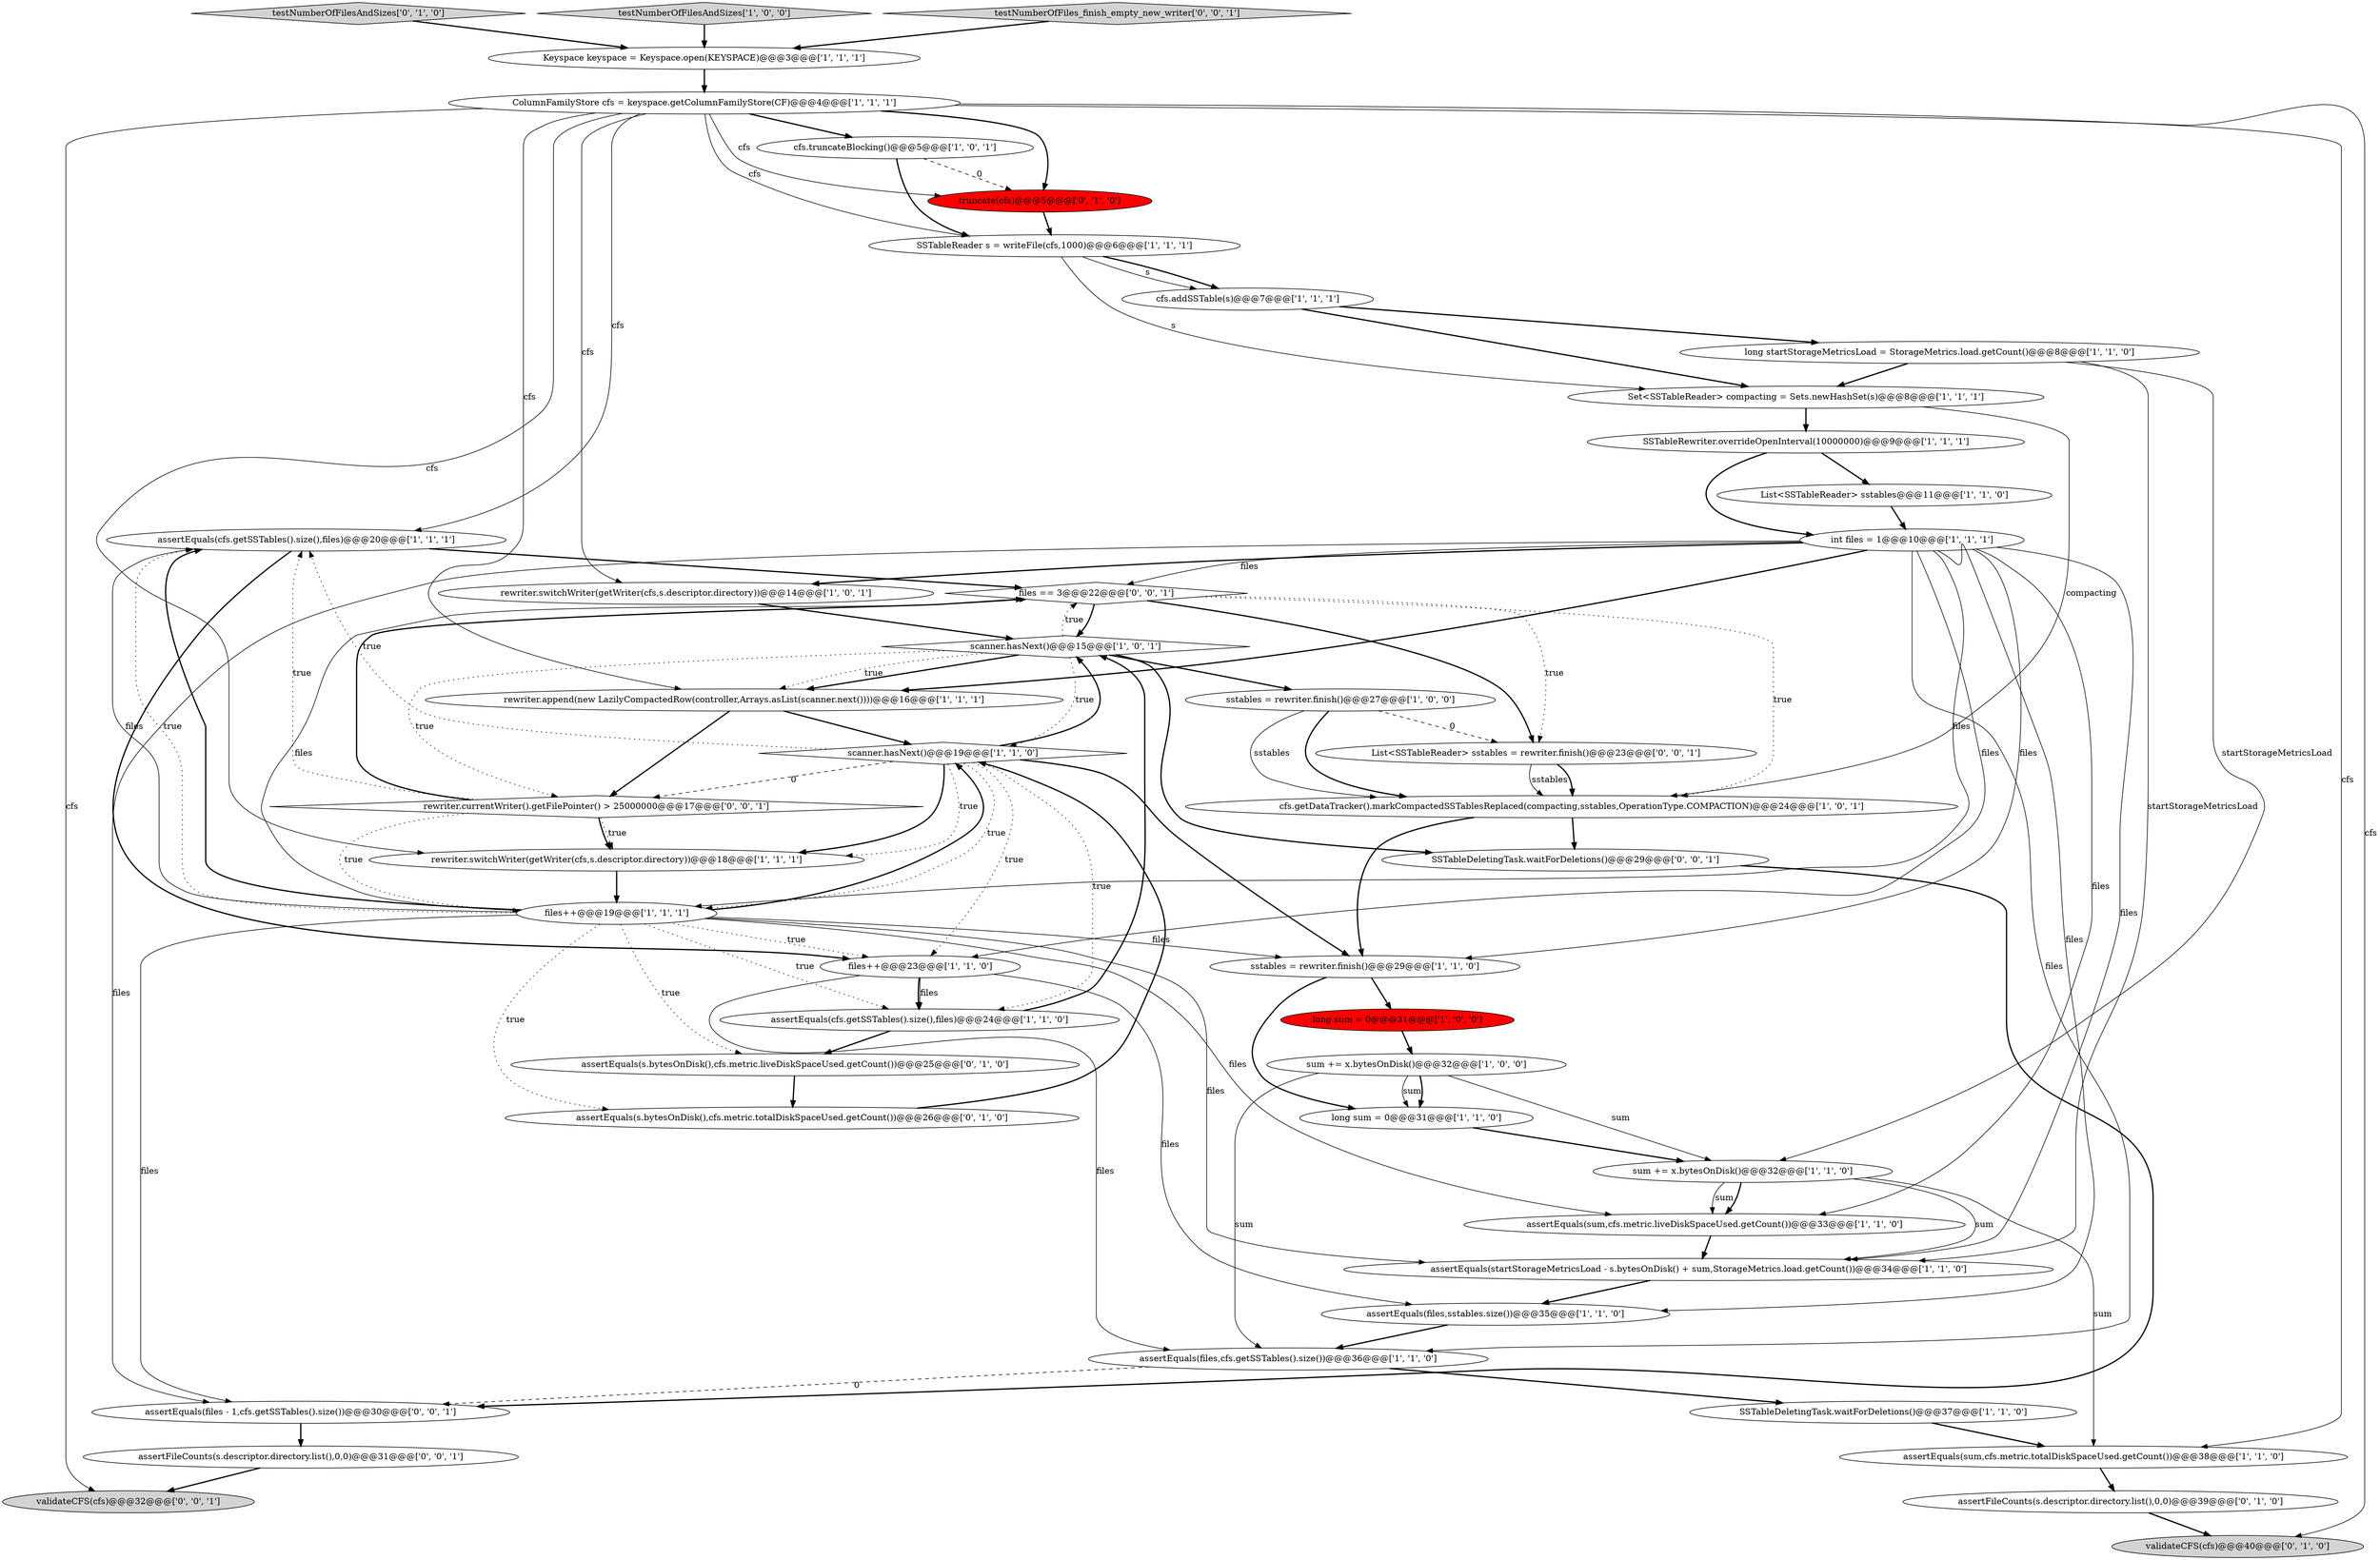digraph {
10 [style = filled, label = "ColumnFamilyStore cfs = keyspace.getColumnFamilyStore(CF)@@@4@@@['1', '1', '1']", fillcolor = white, shape = ellipse image = "AAA0AAABBB1BBB"];
24 [style = filled, label = "sstables = rewriter.finish()@@@27@@@['1', '0', '0']", fillcolor = white, shape = ellipse image = "AAA0AAABBB1BBB"];
20 [style = filled, label = "Keyspace keyspace = Keyspace.open(KEYSPACE)@@@3@@@['1', '1', '1']", fillcolor = white, shape = ellipse image = "AAA0AAABBB1BBB"];
17 [style = filled, label = "scanner.hasNext()@@@19@@@['1', '1', '0']", fillcolor = white, shape = diamond image = "AAA0AAABBB1BBB"];
35 [style = filled, label = "assertEquals(s.bytesOnDisk(),cfs.metric.totalDiskSpaceUsed.getCount())@@@26@@@['0', '1', '0']", fillcolor = white, shape = ellipse image = "AAA0AAABBB2BBB"];
44 [style = filled, label = "validateCFS(cfs)@@@32@@@['0', '0', '1']", fillcolor = lightgray, shape = ellipse image = "AAA0AAABBB3BBB"];
45 [style = filled, label = "assertEquals(files - 1,cfs.getSSTables().size())@@@30@@@['0', '0', '1']", fillcolor = white, shape = ellipse image = "AAA0AAABBB3BBB"];
39 [style = filled, label = "assertFileCounts(s.descriptor.directory.list(),0,0)@@@31@@@['0', '0', '1']", fillcolor = white, shape = ellipse image = "AAA0AAABBB3BBB"];
34 [style = filled, label = "assertEquals(s.bytesOnDisk(),cfs.metric.liveDiskSpaceUsed.getCount())@@@25@@@['0', '1', '0']", fillcolor = white, shape = ellipse image = "AAA0AAABBB2BBB"];
1 [style = filled, label = "assertEquals(cfs.getSSTables().size(),files)@@@20@@@['1', '1', '1']", fillcolor = white, shape = ellipse image = "AAA0AAABBB1BBB"];
15 [style = filled, label = "int files = 1@@@10@@@['1', '1', '1']", fillcolor = white, shape = ellipse image = "AAA0AAABBB1BBB"];
37 [style = filled, label = "truncate(cfs)@@@5@@@['0', '1', '0']", fillcolor = red, shape = ellipse image = "AAA1AAABBB2BBB"];
18 [style = filled, label = "long sum = 0@@@31@@@['1', '0', '0']", fillcolor = red, shape = ellipse image = "AAA1AAABBB1BBB"];
6 [style = filled, label = "assertEquals(files,cfs.getSSTables().size())@@@36@@@['1', '1', '0']", fillcolor = white, shape = ellipse image = "AAA0AAABBB1BBB"];
21 [style = filled, label = "sum += x.bytesOnDisk()@@@32@@@['1', '0', '0']", fillcolor = white, shape = ellipse image = "AAA0AAABBB1BBB"];
27 [style = filled, label = "cfs.getDataTracker().markCompactedSSTablesReplaced(compacting,sstables,OperationType.COMPACTION)@@@24@@@['1', '0', '1']", fillcolor = white, shape = ellipse image = "AAA0AAABBB1BBB"];
43 [style = filled, label = "files == 3@@@22@@@['0', '0', '1']", fillcolor = white, shape = diamond image = "AAA0AAABBB3BBB"];
26 [style = filled, label = "SSTableReader s = writeFile(cfs,1000)@@@6@@@['1', '1', '1']", fillcolor = white, shape = ellipse image = "AAA0AAABBB1BBB"];
33 [style = filled, label = "testNumberOfFilesAndSizes['0', '1', '0']", fillcolor = lightgray, shape = diamond image = "AAA0AAABBB2BBB"];
3 [style = filled, label = "testNumberOfFilesAndSizes['1', '0', '0']", fillcolor = lightgray, shape = diamond image = "AAA0AAABBB1BBB"];
28 [style = filled, label = "sstables = rewriter.finish()@@@29@@@['1', '1', '0']", fillcolor = white, shape = ellipse image = "AAA0AAABBB1BBB"];
29 [style = filled, label = "cfs.truncateBlocking()@@@5@@@['1', '0', '1']", fillcolor = white, shape = ellipse image = "AAA0AAABBB1BBB"];
5 [style = filled, label = "assertEquals(sum,cfs.metric.liveDiskSpaceUsed.getCount())@@@33@@@['1', '1', '0']", fillcolor = white, shape = ellipse image = "AAA0AAABBB1BBB"];
9 [style = filled, label = "SSTableDeletingTask.waitForDeletions()@@@37@@@['1', '1', '0']", fillcolor = white, shape = ellipse image = "AAA0AAABBB1BBB"];
0 [style = filled, label = "rewriter.switchWriter(getWriter(cfs,s.descriptor.directory))@@@14@@@['1', '0', '1']", fillcolor = white, shape = ellipse image = "AAA0AAABBB1BBB"];
23 [style = filled, label = "Set<SSTableReader> compacting = Sets.newHashSet(s)@@@8@@@['1', '1', '1']", fillcolor = white, shape = ellipse image = "AAA0AAABBB1BBB"];
13 [style = filled, label = "rewriter.append(new LazilyCompactedRow(controller,Arrays.asList(scanner.next())))@@@16@@@['1', '1', '1']", fillcolor = white, shape = ellipse image = "AAA0AAABBB1BBB"];
22 [style = filled, label = "assertEquals(files,sstables.size())@@@35@@@['1', '1', '0']", fillcolor = white, shape = ellipse image = "AAA0AAABBB1BBB"];
11 [style = filled, label = "SSTableRewriter.overrideOpenInterval(10000000)@@@9@@@['1', '1', '1']", fillcolor = white, shape = ellipse image = "AAA0AAABBB1BBB"];
4 [style = filled, label = "assertEquals(startStorageMetricsLoad - s.bytesOnDisk() + sum,StorageMetrics.load.getCount())@@@34@@@['1', '1', '0']", fillcolor = white, shape = ellipse image = "AAA0AAABBB1BBB"];
32 [style = filled, label = "long sum = 0@@@31@@@['1', '1', '0']", fillcolor = white, shape = ellipse image = "AAA0AAABBB1BBB"];
7 [style = filled, label = "files++@@@19@@@['1', '1', '1']", fillcolor = white, shape = ellipse image = "AAA0AAABBB1BBB"];
2 [style = filled, label = "files++@@@23@@@['1', '1', '0']", fillcolor = white, shape = ellipse image = "AAA0AAABBB1BBB"];
31 [style = filled, label = "List<SSTableReader> sstables@@@11@@@['1', '1', '0']", fillcolor = white, shape = ellipse image = "AAA0AAABBB1BBB"];
42 [style = filled, label = "rewriter.currentWriter().getFilePointer() > 25000000@@@17@@@['0', '0', '1']", fillcolor = white, shape = diamond image = "AAA0AAABBB3BBB"];
30 [style = filled, label = "long startStorageMetricsLoad = StorageMetrics.load.getCount()@@@8@@@['1', '1', '0']", fillcolor = white, shape = ellipse image = "AAA0AAABBB1BBB"];
8 [style = filled, label = "sum += x.bytesOnDisk()@@@32@@@['1', '1', '0']", fillcolor = white, shape = ellipse image = "AAA0AAABBB1BBB"];
14 [style = filled, label = "rewriter.switchWriter(getWriter(cfs,s.descriptor.directory))@@@18@@@['1', '1', '1']", fillcolor = white, shape = ellipse image = "AAA0AAABBB1BBB"];
41 [style = filled, label = "SSTableDeletingTask.waitForDeletions()@@@29@@@['0', '0', '1']", fillcolor = white, shape = ellipse image = "AAA0AAABBB3BBB"];
16 [style = filled, label = "assertEquals(cfs.getSSTables().size(),files)@@@24@@@['1', '1', '0']", fillcolor = white, shape = ellipse image = "AAA0AAABBB1BBB"];
25 [style = filled, label = "assertEquals(sum,cfs.metric.totalDiskSpaceUsed.getCount())@@@38@@@['1', '1', '0']", fillcolor = white, shape = ellipse image = "AAA0AAABBB1BBB"];
40 [style = filled, label = "testNumberOfFiles_finish_empty_new_writer['0', '0', '1']", fillcolor = lightgray, shape = diamond image = "AAA0AAABBB3BBB"];
12 [style = filled, label = "scanner.hasNext()@@@15@@@['1', '0', '1']", fillcolor = white, shape = diamond image = "AAA0AAABBB1BBB"];
46 [style = filled, label = "List<SSTableReader> sstables = rewriter.finish()@@@23@@@['0', '0', '1']", fillcolor = white, shape = ellipse image = "AAA0AAABBB3BBB"];
38 [style = filled, label = "validateCFS(cfs)@@@40@@@['0', '1', '0']", fillcolor = lightgray, shape = ellipse image = "AAA0AAABBB2BBB"];
19 [style = filled, label = "cfs.addSSTable(s)@@@7@@@['1', '1', '1']", fillcolor = white, shape = ellipse image = "AAA0AAABBB1BBB"];
36 [style = filled, label = "assertFileCounts(s.descriptor.directory.list(),0,0)@@@39@@@['0', '1', '0']", fillcolor = white, shape = ellipse image = "AAA0AAABBB2BBB"];
46->27 [style = solid, label="sstables"];
24->27 [style = solid, label="sstables"];
7->34 [style = dotted, label="true"];
17->1 [style = dotted, label="true"];
27->28 [style = bold, label=""];
17->14 [style = dotted, label="true"];
12->42 [style = dotted, label="true"];
30->4 [style = solid, label="startStorageMetricsLoad"];
40->20 [style = bold, label=""];
7->4 [style = solid, label="files"];
14->7 [style = bold, label=""];
29->37 [style = dashed, label="0"];
13->17 [style = bold, label=""];
17->14 [style = bold, label=""];
15->0 [style = bold, label=""];
7->16 [style = dotted, label="true"];
43->46 [style = dotted, label="true"];
41->45 [style = bold, label=""];
17->2 [style = dotted, label="true"];
15->45 [style = solid, label="files"];
7->1 [style = dotted, label="true"];
24->27 [style = bold, label=""];
8->5 [style = solid, label="sum"];
2->16 [style = bold, label=""];
12->17 [style = dotted, label="true"];
15->13 [style = bold, label=""];
7->1 [style = bold, label=""];
28->18 [style = bold, label=""];
37->26 [style = bold, label=""];
10->38 [style = solid, label="cfs"];
25->36 [style = bold, label=""];
7->43 [style = solid, label="files"];
24->46 [style = dashed, label="0"];
16->34 [style = bold, label=""];
43->46 [style = bold, label=""];
29->26 [style = bold, label=""];
12->41 [style = bold, label=""];
10->13 [style = solid, label="cfs"];
17->16 [style = dotted, label="true"];
21->8 [style = solid, label="sum"];
42->7 [style = dotted, label="true"];
7->5 [style = solid, label="files"];
6->45 [style = dashed, label="0"];
43->12 [style = bold, label=""];
35->17 [style = bold, label=""];
15->7 [style = solid, label="files"];
26->23 [style = solid, label="s"];
7->35 [style = dotted, label="true"];
8->25 [style = solid, label="sum"];
34->35 [style = bold, label=""];
10->0 [style = solid, label="cfs"];
26->19 [style = solid, label="s"];
4->22 [style = bold, label=""];
10->14 [style = solid, label="cfs"];
22->6 [style = bold, label=""];
10->37 [style = solid, label="cfs"];
7->2 [style = dotted, label="true"];
7->17 [style = bold, label=""];
13->42 [style = bold, label=""];
10->26 [style = solid, label="cfs"];
2->22 [style = solid, label="files"];
10->44 [style = solid, label="cfs"];
0->12 [style = bold, label=""];
12->43 [style = dotted, label="true"];
15->43 [style = solid, label="files"];
15->28 [style = solid, label="files"];
21->32 [style = solid, label="sum"];
12->24 [style = bold, label=""];
26->19 [style = bold, label=""];
17->42 [style = dashed, label="0"];
10->25 [style = solid, label="cfs"];
7->1 [style = solid, label="files"];
43->27 [style = dotted, label="true"];
28->32 [style = bold, label=""];
42->14 [style = bold, label=""];
15->2 [style = solid, label="files"];
11->31 [style = bold, label=""];
12->13 [style = bold, label=""];
42->1 [style = dotted, label="true"];
17->12 [style = bold, label=""];
32->8 [style = bold, label=""];
12->13 [style = dotted, label="true"];
5->4 [style = bold, label=""];
1->2 [style = bold, label=""];
15->22 [style = solid, label="files"];
18->21 [style = bold, label=""];
23->11 [style = bold, label=""];
45->39 [style = bold, label=""];
10->37 [style = bold, label=""];
42->43 [style = bold, label=""];
33->20 [style = bold, label=""];
39->44 [style = bold, label=""];
2->16 [style = solid, label="files"];
15->4 [style = solid, label="files"];
1->43 [style = bold, label=""];
30->23 [style = bold, label=""];
7->28 [style = solid, label="files"];
23->27 [style = solid, label="compacting"];
15->5 [style = solid, label="files"];
31->15 [style = bold, label=""];
11->15 [style = bold, label=""];
2->6 [style = solid, label="files"];
20->10 [style = bold, label=""];
30->8 [style = solid, label="startStorageMetricsLoad"];
17->28 [style = bold, label=""];
3->20 [style = bold, label=""];
42->14 [style = dotted, label="true"];
8->5 [style = bold, label=""];
10->29 [style = bold, label=""];
8->4 [style = solid, label="sum"];
19->23 [style = bold, label=""];
9->25 [style = bold, label=""];
46->27 [style = bold, label=""];
21->32 [style = bold, label=""];
27->41 [style = bold, label=""];
7->45 [style = solid, label="files"];
10->1 [style = solid, label="cfs"];
17->7 [style = dotted, label="true"];
36->38 [style = bold, label=""];
15->6 [style = solid, label="files"];
6->9 [style = bold, label=""];
21->6 [style = solid, label="sum"];
16->12 [style = bold, label=""];
19->30 [style = bold, label=""];
}
